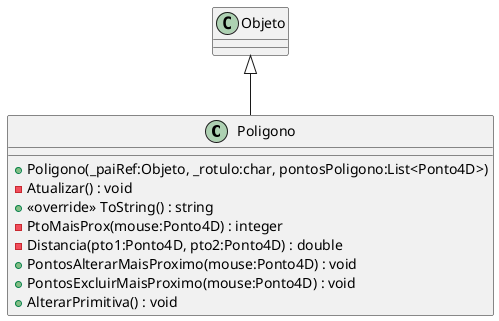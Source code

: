 @startuml Poligono
class Poligono {
    + Poligono(_paiRef:Objeto, _rotulo:char, pontosPoligono:List<Ponto4D>)
    - Atualizar() : void
    + <<override>> ToString() : string
    - PtoMaisProx(mouse:Ponto4D) : integer
    - Distancia(pto1:Ponto4D, pto2:Ponto4D) : double
    + PontosAlterarMaisProximo(mouse:Ponto4D) : void 
    + PontosExcluirMaisProximo(mouse:Ponto4D) : void
    + AlterarPrimitiva() : void
         
}
Objeto <|-- Poligono
@enduml
